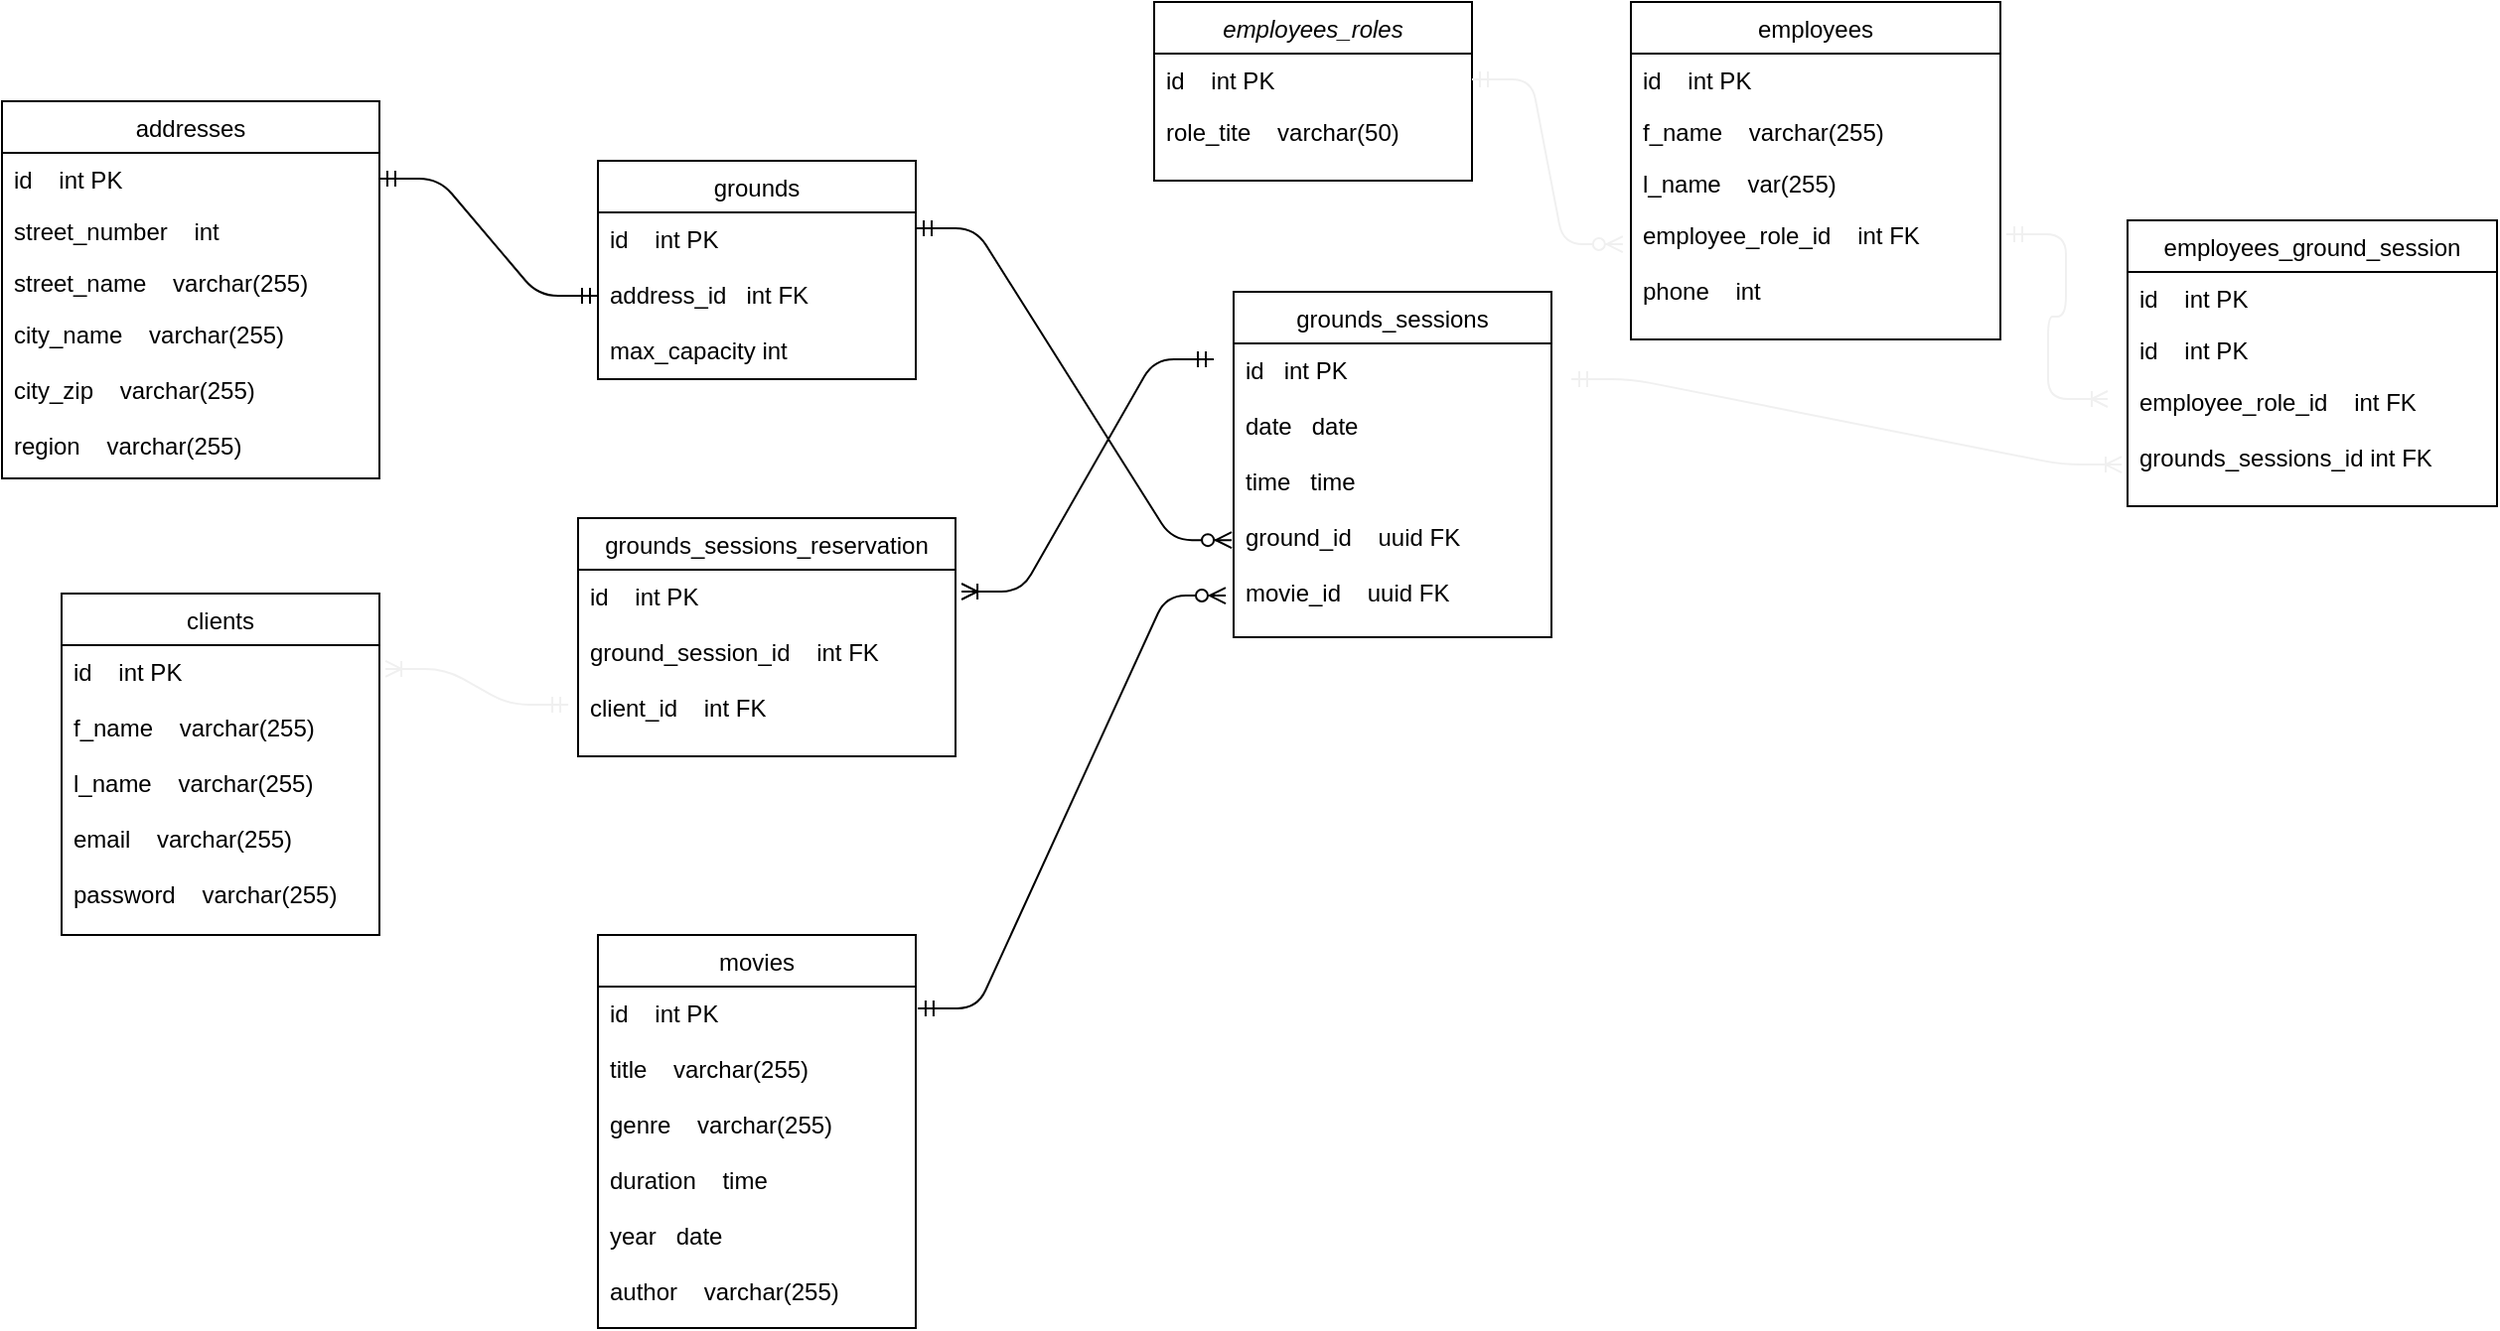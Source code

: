 <mxfile version="14.7.4" type="embed"><diagram id="C5RBs43oDa-KdzZeNtuy" name="Page-1"><mxGraphModel dx="2356" dy="571" grid="1" gridSize="10" guides="1" tooltips="1" connect="1" arrows="1" fold="1" page="1" pageScale="1" pageWidth="827" pageHeight="1169" math="0" shadow="0"><root><mxCell id="WIyWlLk6GJQsqaUBKTNV-0"/><mxCell id="WIyWlLk6GJQsqaUBKTNV-1" parent="WIyWlLk6GJQsqaUBKTNV-0"/><mxCell id="zkfFHV4jXpPFQw0GAbJ--0" value="employees_roles" style="swimlane;fontStyle=2;align=center;verticalAlign=top;childLayout=stackLayout;horizontal=1;startSize=26;horizontalStack=0;resizeParent=1;resizeLast=0;collapsible=1;marginBottom=0;rounded=0;shadow=0;strokeWidth=1;" parent="WIyWlLk6GJQsqaUBKTNV-1" vertex="1"><mxGeometry x="200" y="10" width="160" height="90" as="geometry"><mxRectangle x="230" y="140" width="160" height="26" as="alternateBounds"/></mxGeometry></mxCell><mxCell id="zkfFHV4jXpPFQw0GAbJ--1" value="id    int PK" style="text;align=left;verticalAlign=top;spacingLeft=4;spacingRight=4;overflow=hidden;rotatable=0;points=[[0,0.5],[1,0.5]];portConstraint=eastwest;" parent="zkfFHV4jXpPFQw0GAbJ--0" vertex="1"><mxGeometry y="26" width="160" height="26" as="geometry"/></mxCell><mxCell id="zkfFHV4jXpPFQw0GAbJ--2" value="role_tite    varchar(50)" style="text;align=left;verticalAlign=top;spacingLeft=4;spacingRight=4;overflow=hidden;rotatable=0;points=[[0,0.5],[1,0.5]];portConstraint=eastwest;rounded=0;shadow=0;html=0;" parent="zkfFHV4jXpPFQw0GAbJ--0" vertex="1"><mxGeometry y="52" width="160" height="26" as="geometry"/></mxCell><mxCell id="zkfFHV4jXpPFQw0GAbJ--6" value="grounds" style="swimlane;fontStyle=0;align=center;verticalAlign=top;childLayout=stackLayout;horizontal=1;startSize=26;horizontalStack=0;resizeParent=1;resizeLast=0;collapsible=1;marginBottom=0;rounded=0;shadow=0;strokeWidth=1;" parent="WIyWlLk6GJQsqaUBKTNV-1" vertex="1"><mxGeometry x="-80" y="90" width="160" height="110" as="geometry"><mxRectangle x="130" y="380" width="160" height="26" as="alternateBounds"/></mxGeometry></mxCell><mxCell id="zkfFHV4jXpPFQw0GAbJ--7" value="id    int PK &#10;&#10;address_id   int FK&#10;&#10;max_capacity int" style="text;align=left;verticalAlign=top;spacingLeft=4;spacingRight=4;overflow=hidden;rotatable=0;points=[[0,0.5],[1,0.5]];portConstraint=eastwest;" parent="zkfFHV4jXpPFQw0GAbJ--6" vertex="1"><mxGeometry y="26" width="160" height="84" as="geometry"/></mxCell><mxCell id="zkfFHV4jXpPFQw0GAbJ--13" value="movies" style="swimlane;fontStyle=0;align=center;verticalAlign=top;childLayout=stackLayout;horizontal=1;startSize=26;horizontalStack=0;resizeParent=1;resizeLast=0;collapsible=1;marginBottom=0;rounded=0;shadow=0;strokeWidth=1;" parent="WIyWlLk6GJQsqaUBKTNV-1" vertex="1"><mxGeometry x="-80" y="480" width="160" height="198" as="geometry"><mxRectangle x="340" y="380" width="170" height="26" as="alternateBounds"/></mxGeometry></mxCell><mxCell id="zkfFHV4jXpPFQw0GAbJ--14" value="id    int PK&#10;&#10;title    varchar(255)&#10;&#10;genre    varchar(255)&#10;&#10;duration    time&#10;&#10;year   date&#10;&#10;author    varchar(255)&#10;&#10;" style="text;align=left;verticalAlign=top;spacingLeft=4;spacingRight=4;overflow=hidden;rotatable=0;points=[[0,0.5],[1,0.5]];portConstraint=eastwest;fontStyle=0" parent="zkfFHV4jXpPFQw0GAbJ--13" vertex="1"><mxGeometry y="26" width="160" height="164" as="geometry"/></mxCell><mxCell id="zkfFHV4jXpPFQw0GAbJ--17" value="employees" style="swimlane;fontStyle=0;align=center;verticalAlign=top;childLayout=stackLayout;horizontal=1;startSize=26;horizontalStack=0;resizeParent=1;resizeLast=0;collapsible=1;marginBottom=0;rounded=0;shadow=0;strokeWidth=1;" parent="WIyWlLk6GJQsqaUBKTNV-1" vertex="1"><mxGeometry x="440" y="10" width="186" height="170" as="geometry"><mxRectangle x="550" y="140" width="160" height="26" as="alternateBounds"/></mxGeometry></mxCell><mxCell id="zkfFHV4jXpPFQw0GAbJ--18" value="id    int PK" style="text;align=left;verticalAlign=top;spacingLeft=4;spacingRight=4;overflow=hidden;rotatable=0;points=[[0,0.5],[1,0.5]];portConstraint=eastwest;" parent="zkfFHV4jXpPFQw0GAbJ--17" vertex="1"><mxGeometry y="26" width="186" height="26" as="geometry"/></mxCell><mxCell id="zkfFHV4jXpPFQw0GAbJ--19" value="f_name    varchar(255)" style="text;align=left;verticalAlign=top;spacingLeft=4;spacingRight=4;overflow=hidden;rotatable=0;points=[[0,0.5],[1,0.5]];portConstraint=eastwest;rounded=0;shadow=0;html=0;" parent="zkfFHV4jXpPFQw0GAbJ--17" vertex="1"><mxGeometry y="52" width="186" height="26" as="geometry"/></mxCell><mxCell id="zkfFHV4jXpPFQw0GAbJ--20" value="l_name    var(255)" style="text;align=left;verticalAlign=top;spacingLeft=4;spacingRight=4;overflow=hidden;rotatable=0;points=[[0,0.5],[1,0.5]];portConstraint=eastwest;rounded=0;shadow=0;html=0;" parent="zkfFHV4jXpPFQw0GAbJ--17" vertex="1"><mxGeometry y="78" width="186" height="26" as="geometry"/></mxCell><mxCell id="zkfFHV4jXpPFQw0GAbJ--21" value="employee_role_id    int FK&#10;&#10;phone    int" style="text;align=left;verticalAlign=top;spacingLeft=4;spacingRight=4;overflow=hidden;rotatable=0;points=[[0,0.5],[1,0.5]];portConstraint=eastwest;rounded=0;shadow=0;html=0;" parent="zkfFHV4jXpPFQw0GAbJ--17" vertex="1"><mxGeometry y="104" width="186" height="66" as="geometry"/></mxCell><mxCell id="brgtL39JmUhsGDXCdVfr-3" value="grounds_sessions" style="swimlane;fontStyle=0;align=center;verticalAlign=top;childLayout=stackLayout;horizontal=1;startSize=26;horizontalStack=0;resizeParent=1;resizeLast=0;collapsible=1;marginBottom=0;rounded=0;shadow=0;strokeWidth=1;" parent="WIyWlLk6GJQsqaUBKTNV-1" vertex="1"><mxGeometry x="240" y="156" width="160" height="174" as="geometry"><mxRectangle x="340" y="380" width="170" height="26" as="alternateBounds"/></mxGeometry></mxCell><mxCell id="brgtL39JmUhsGDXCdVfr-4" value="id   int PK&#10;&#10;date   date&#10;&#10;time   time&#10;&#10;ground_id    uuid FK&#10;&#10;movie_id    uuid FK&#10;" style="text;align=left;verticalAlign=top;spacingLeft=4;spacingRight=4;overflow=hidden;rotatable=0;points=[[0,0.5],[1,0.5]];portConstraint=eastwest;fontStyle=0" parent="brgtL39JmUhsGDXCdVfr-3" vertex="1"><mxGeometry y="26" width="160" height="144" as="geometry"/></mxCell><mxCell id="brgtL39JmUhsGDXCdVfr-8" value="clients" style="swimlane;fontStyle=0;align=center;verticalAlign=top;childLayout=stackLayout;horizontal=1;startSize=26;horizontalStack=0;resizeParent=1;resizeLast=0;collapsible=1;marginBottom=0;rounded=0;shadow=0;strokeWidth=1;" parent="WIyWlLk6GJQsqaUBKTNV-1" vertex="1"><mxGeometry x="-350" y="308" width="160" height="172" as="geometry"><mxRectangle x="130" y="380" width="160" height="26" as="alternateBounds"/></mxGeometry></mxCell><mxCell id="brgtL39JmUhsGDXCdVfr-9" value="id    int PK &#10;&#10;f_name    varchar(255)&#10;&#10;l_name    varchar(255)&#10;&#10;email    varchar(255)&#10;&#10;password    varchar(255)&#10;&#10;" style="text;align=left;verticalAlign=top;spacingLeft=4;spacingRight=4;overflow=hidden;rotatable=0;points=[[0,0.5],[1,0.5]];portConstraint=eastwest;" parent="brgtL39JmUhsGDXCdVfr-8" vertex="1"><mxGeometry y="26" width="160" height="144" as="geometry"/></mxCell><mxCell id="brgtL39JmUhsGDXCdVfr-10" value="grounds_sessions_reservation" style="swimlane;fontStyle=0;align=center;verticalAlign=top;childLayout=stackLayout;horizontal=1;startSize=26;horizontalStack=0;resizeParent=1;resizeLast=0;collapsible=1;marginBottom=0;rounded=0;shadow=0;strokeWidth=1;" parent="WIyWlLk6GJQsqaUBKTNV-1" vertex="1"><mxGeometry x="-90" y="270" width="190" height="120" as="geometry"><mxRectangle x="340" y="380" width="170" height="26" as="alternateBounds"/></mxGeometry></mxCell><mxCell id="brgtL39JmUhsGDXCdVfr-11" value="id    int PK&#10;&#10;ground_session_id    int FK&#10;&#10;client_id    int FK&#10;&#10;" style="text;align=left;verticalAlign=top;spacingLeft=4;spacingRight=4;overflow=hidden;rotatable=0;points=[[0,0.5],[1,0.5]];portConstraint=eastwest;fontStyle=0" parent="brgtL39JmUhsGDXCdVfr-10" vertex="1"><mxGeometry y="26" width="190" height="94" as="geometry"/></mxCell><mxCell id="brgtL39JmUhsGDXCdVfr-70" value="addresses" style="swimlane;fontStyle=0;align=center;verticalAlign=top;childLayout=stackLayout;horizontal=1;startSize=26;horizontalStack=0;resizeParent=1;resizeLast=0;collapsible=1;marginBottom=0;rounded=0;shadow=0;strokeWidth=1;" parent="WIyWlLk6GJQsqaUBKTNV-1" vertex="1"><mxGeometry x="-380" y="60" width="190" height="190" as="geometry"><mxRectangle x="550" y="140" width="160" height="26" as="alternateBounds"/></mxGeometry></mxCell><mxCell id="brgtL39JmUhsGDXCdVfr-71" value="id    int PK" style="text;align=left;verticalAlign=top;spacingLeft=4;spacingRight=4;overflow=hidden;rotatable=0;points=[[0,0.5],[1,0.5]];portConstraint=eastwest;" parent="brgtL39JmUhsGDXCdVfr-70" vertex="1"><mxGeometry y="26" width="190" height="26" as="geometry"/></mxCell><mxCell id="brgtL39JmUhsGDXCdVfr-72" value="street_number    int" style="text;align=left;verticalAlign=top;spacingLeft=4;spacingRight=4;overflow=hidden;rotatable=0;points=[[0,0.5],[1,0.5]];portConstraint=eastwest;rounded=0;shadow=0;html=0;" parent="brgtL39JmUhsGDXCdVfr-70" vertex="1"><mxGeometry y="52" width="190" height="26" as="geometry"/></mxCell><mxCell id="brgtL39JmUhsGDXCdVfr-73" value="street_name    varchar(255)" style="text;align=left;verticalAlign=top;spacingLeft=4;spacingRight=4;overflow=hidden;rotatable=0;points=[[0,0.5],[1,0.5]];portConstraint=eastwest;rounded=0;shadow=0;html=0;" parent="brgtL39JmUhsGDXCdVfr-70" vertex="1"><mxGeometry y="78" width="190" height="26" as="geometry"/></mxCell><mxCell id="brgtL39JmUhsGDXCdVfr-74" value="city_name    varchar(255)&#10;&#10;city_zip    varchar(255)&#10;&#10;region    varchar(255)" style="text;align=left;verticalAlign=top;spacingLeft=4;spacingRight=4;overflow=hidden;rotatable=0;points=[[0,0.5],[1,0.5]];portConstraint=eastwest;rounded=0;shadow=0;html=0;" parent="brgtL39JmUhsGDXCdVfr-70" vertex="1"><mxGeometry y="104" width="190" height="86" as="geometry"/></mxCell><mxCell id="0" value="employees_ground_session" style="swimlane;fontStyle=0;align=center;verticalAlign=top;childLayout=stackLayout;horizontal=1;startSize=26;horizontalStack=0;resizeParent=1;resizeLast=0;collapsible=1;marginBottom=0;rounded=0;shadow=0;strokeWidth=1;" parent="WIyWlLk6GJQsqaUBKTNV-1" vertex="1"><mxGeometry x="690" y="120" width="186" height="144" as="geometry"><mxRectangle x="550" y="140" width="160" height="26" as="alternateBounds"/></mxGeometry></mxCell><mxCell id="1" value="id    int PK" style="text;align=left;verticalAlign=top;spacingLeft=4;spacingRight=4;overflow=hidden;rotatable=0;points=[[0,0.5],[1,0.5]];portConstraint=eastwest;" parent="0" vertex="1"><mxGeometry y="26" width="186" height="26" as="geometry"/></mxCell><mxCell id="10" value="id    int PK" style="text;align=left;verticalAlign=top;spacingLeft=4;spacingRight=4;overflow=hidden;rotatable=0;points=[[0,0.5],[1,0.5]];portConstraint=eastwest;" parent="0" vertex="1"><mxGeometry y="52" width="186" height="26" as="geometry"/></mxCell><mxCell id="4" value="employee_role_id    int FK&#10;&#10;grounds_sessions_id int FK" style="text;align=left;verticalAlign=top;spacingLeft=4;spacingRight=4;overflow=hidden;rotatable=0;points=[[0,0.5],[1,0.5]];portConstraint=eastwest;rounded=0;shadow=0;html=0;" parent="0" vertex="1"><mxGeometry y="78" width="186" height="66" as="geometry"/></mxCell><mxCell id="13" value="" style="edgeStyle=entityRelationEdgeStyle;fontSize=12;html=1;endArrow=ERmandOne;startArrow=ERmandOne;exitX=1;exitY=0.5;exitDx=0;exitDy=0;entryX=0;entryY=0.5;entryDx=0;entryDy=0;" parent="WIyWlLk6GJQsqaUBKTNV-1" source="brgtL39JmUhsGDXCdVfr-71" target="zkfFHV4jXpPFQw0GAbJ--7" edge="1"><mxGeometry width="100" height="100" relative="1" as="geometry"><mxPoint x="20" y="360" as="sourcePoint"/><mxPoint x="120" y="260" as="targetPoint"/></mxGeometry></mxCell><mxCell id="17" value="" style="edgeStyle=entityRelationEdgeStyle;fontSize=12;html=1;endArrow=ERzeroToMany;endFill=1;exitX=1;exitY=0.095;exitDx=0;exitDy=0;exitPerimeter=0;entryX=-0.006;entryY=0.688;entryDx=0;entryDy=0;entryPerimeter=0;startArrow=ERmandOne;startFill=0;" parent="WIyWlLk6GJQsqaUBKTNV-1" source="zkfFHV4jXpPFQw0GAbJ--7" target="brgtL39JmUhsGDXCdVfr-4" edge="1"><mxGeometry width="100" height="100" relative="1" as="geometry"><mxPoint x="370" y="320" as="sourcePoint"/><mxPoint x="470" y="220" as="targetPoint"/></mxGeometry></mxCell><mxCell id="18" value="" style="edgeStyle=entityRelationEdgeStyle;fontSize=12;html=1;endArrow=ERzeroToMany;endFill=1;entryX=-0.025;entryY=0.882;entryDx=0;entryDy=0;entryPerimeter=0;exitX=1.006;exitY=0.067;exitDx=0;exitDy=0;exitPerimeter=0;startArrow=ERmandOne;startFill=0;" parent="WIyWlLk6GJQsqaUBKTNV-1" source="zkfFHV4jXpPFQw0GAbJ--14" target="brgtL39JmUhsGDXCdVfr-4" edge="1"><mxGeometry width="100" height="100" relative="1" as="geometry"><mxPoint x="190" y="330" as="sourcePoint"/><mxPoint x="500" y="248" as="targetPoint"/></mxGeometry></mxCell><mxCell id="19" value="" style="edgeStyle=entityRelationEdgeStyle;fontSize=12;html=1;endArrow=ERmandOne;rounded=1;exitX=1.016;exitY=0.117;exitDx=0;exitDy=0;exitPerimeter=0;startArrow=ERoneToMany;startFill=0;endFill=0;" parent="WIyWlLk6GJQsqaUBKTNV-1" source="brgtL39JmUhsGDXCdVfr-11" edge="1"><mxGeometry width="100" height="100" relative="1" as="geometry"><mxPoint x="390" y="390" as="sourcePoint"/><mxPoint x="230" y="190" as="targetPoint"/></mxGeometry></mxCell><mxCell id="20" value="" style="edgeStyle=entityRelationEdgeStyle;fontSize=12;html=1;endArrow=ERmandOne;startArrow=ERoneToMany;strokeColor=#f0f0f0;strokeWidth=1;exitX=1.019;exitY=0.083;exitDx=0;exitDy=0;exitPerimeter=0;entryX=-0.026;entryY=0.723;entryDx=0;entryDy=0;entryPerimeter=0;startFill=0;" parent="WIyWlLk6GJQsqaUBKTNV-1" source="brgtL39JmUhsGDXCdVfr-9" target="brgtL39JmUhsGDXCdVfr-11" edge="1"><mxGeometry width="100" height="100" relative="1" as="geometry"><mxPoint x="-190" y="400" as="sourcePoint"/><mxPoint x="-100" y="360" as="targetPoint"/></mxGeometry></mxCell><mxCell id="21" value="" style="edgeStyle=entityRelationEdgeStyle;fontSize=12;html=1;endArrow=ERzeroToMany;startArrow=ERmandOne;strokeColor=#f0f0f0;strokeWidth=1;exitX=1;exitY=0.5;exitDx=0;exitDy=0;entryX=-0.022;entryY=0.273;entryDx=0;entryDy=0;entryPerimeter=0;" parent="WIyWlLk6GJQsqaUBKTNV-1" source="zkfFHV4jXpPFQw0GAbJ--1" target="zkfFHV4jXpPFQw0GAbJ--21" edge="1"><mxGeometry width="100" height="100" relative="1" as="geometry"><mxPoint x="330" y="180" as="sourcePoint"/><mxPoint x="430" y="80" as="targetPoint"/></mxGeometry></mxCell><mxCell id="22" value="" style="edgeStyle=entityRelationEdgeStyle;fontSize=12;html=1;endArrow=ERoneToMany;startArrow=ERmandOne;strokeColor=#f0f0f0;strokeWidth=1;exitX=1.016;exitY=0.197;exitDx=0;exitDy=0;exitPerimeter=0;" parent="WIyWlLk6GJQsqaUBKTNV-1" source="zkfFHV4jXpPFQw0GAbJ--21" edge="1"><mxGeometry width="100" height="100" relative="1" as="geometry"><mxPoint x="500" y="220" as="sourcePoint"/><mxPoint x="680" y="210" as="targetPoint"/></mxGeometry></mxCell><mxCell id="24" value="" style="edgeStyle=entityRelationEdgeStyle;fontSize=12;html=1;endArrow=ERoneToMany;startArrow=ERmandOne;strokeColor=#f0f0f0;strokeWidth=1;entryX=-0.016;entryY=0.682;entryDx=0;entryDy=0;entryPerimeter=0;" parent="WIyWlLk6GJQsqaUBKTNV-1" target="4" edge="1"><mxGeometry width="100" height="100" relative="1" as="geometry"><mxPoint x="410" y="200" as="sourcePoint"/><mxPoint x="510" y="140" as="targetPoint"/></mxGeometry></mxCell></root></mxGraphModel></diagram></mxfile>